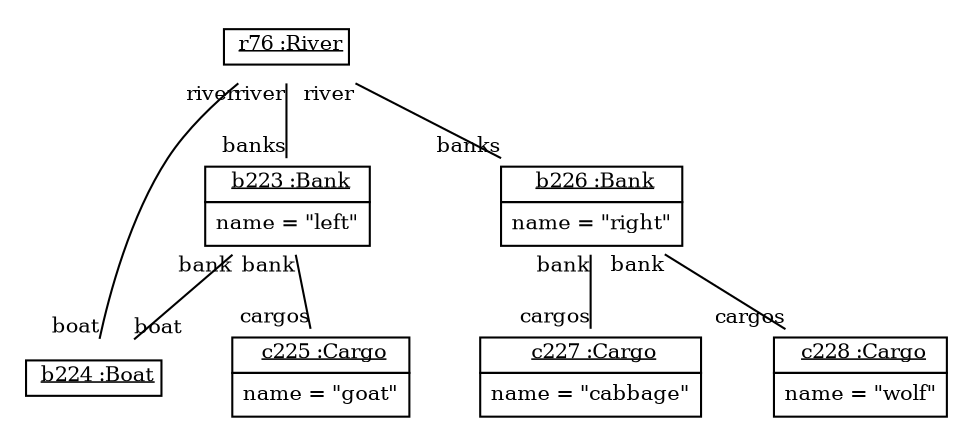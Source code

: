 graph ObjectDiagram {
   node [shape = none, fontsize = 10];
   edge [fontsize = 10];
   compound=true;

r76 [label=<<table border='0' cellborder='1' cellspacing='0'> <tr> <td> <u>r76 :River</u></td></tr></table>>];
b223 [label=<<table border='0' cellborder='1' cellspacing='0'> <tr> <td> <u>b223 :Bank</u></td></tr><tr><td><table border='0' cellborder='0' cellspacing='0'><tr><td align='left'>name = "left"</td></tr></table></td></tr></table>>];
b224 [label=<<table border='0' cellborder='1' cellspacing='0'> <tr> <td> <u>b224 :Boat</u></td></tr></table>>];
c225 [label=<<table border='0' cellborder='1' cellspacing='0'> <tr> <td> <u>c225 :Cargo</u></td></tr><tr><td><table border='0' cellborder='0' cellspacing='0'><tr><td align='left'>name = "goat"</td></tr></table></td></tr></table>>];
b226 [label=<<table border='0' cellborder='1' cellspacing='0'> <tr> <td> <u>b226 :Bank</u></td></tr><tr><td><table border='0' cellborder='0' cellspacing='0'><tr><td align='left'>name = "right"</td></tr></table></td></tr></table>>];
c227 [label=<<table border='0' cellborder='1' cellspacing='0'> <tr> <td> <u>c227 :Cargo</u></td></tr><tr><td><table border='0' cellborder='0' cellspacing='0'><tr><td align='left'>name = "cabbage"</td></tr></table></td></tr></table>>];
c228 [label=<<table border='0' cellborder='1' cellspacing='0'> <tr> <td> <u>c228 :Cargo</u></td></tr><tr><td><table border='0' cellborder='0' cellspacing='0'><tr><td align='left'>name = "wolf"</td></tr></table></td></tr></table>>];

r76 -- b223 [headlabel = "banks" taillabel = "river"];
r76 -- b226 [headlabel = "banks" taillabel = "river"];
r76 -- b224 [headlabel = "boat" taillabel = "river"];
b223 -- b224 [headlabel = "boat" taillabel = "bank"];
b223 -- c225 [headlabel = "cargos" taillabel = "bank"];
b226 -- c227 [headlabel = "cargos" taillabel = "bank"];
b226 -- c228 [headlabel = "cargos" taillabel = "bank"];
}
